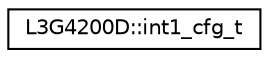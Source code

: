 digraph "Graphical Class Hierarchy"
{
  edge [fontname="Helvetica",fontsize="10",labelfontname="Helvetica",labelfontsize="10"];
  node [fontname="Helvetica",fontsize="10",shape=record];
  rankdir="LR";
  Node1 [label="L3G4200D::int1_cfg_t",height=0.2,width=0.4,color="black", fillcolor="white", style="filled",URL="$db/def/unionL3G4200D_1_1int1__cfg__t.html"];
}
